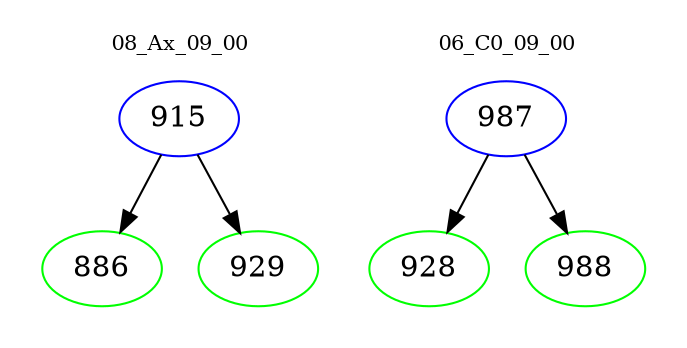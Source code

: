 digraph{
subgraph cluster_0 {
color = white
label = "08_Ax_09_00";
fontsize=10;
T0_915 [label="915", color="blue"]
T0_915 -> T0_886 [color="black"]
T0_886 [label="886", color="green"]
T0_915 -> T0_929 [color="black"]
T0_929 [label="929", color="green"]
}
subgraph cluster_1 {
color = white
label = "06_C0_09_00";
fontsize=10;
T1_987 [label="987", color="blue"]
T1_987 -> T1_928 [color="black"]
T1_928 [label="928", color="green"]
T1_987 -> T1_988 [color="black"]
T1_988 [label="988", color="green"]
}
}
